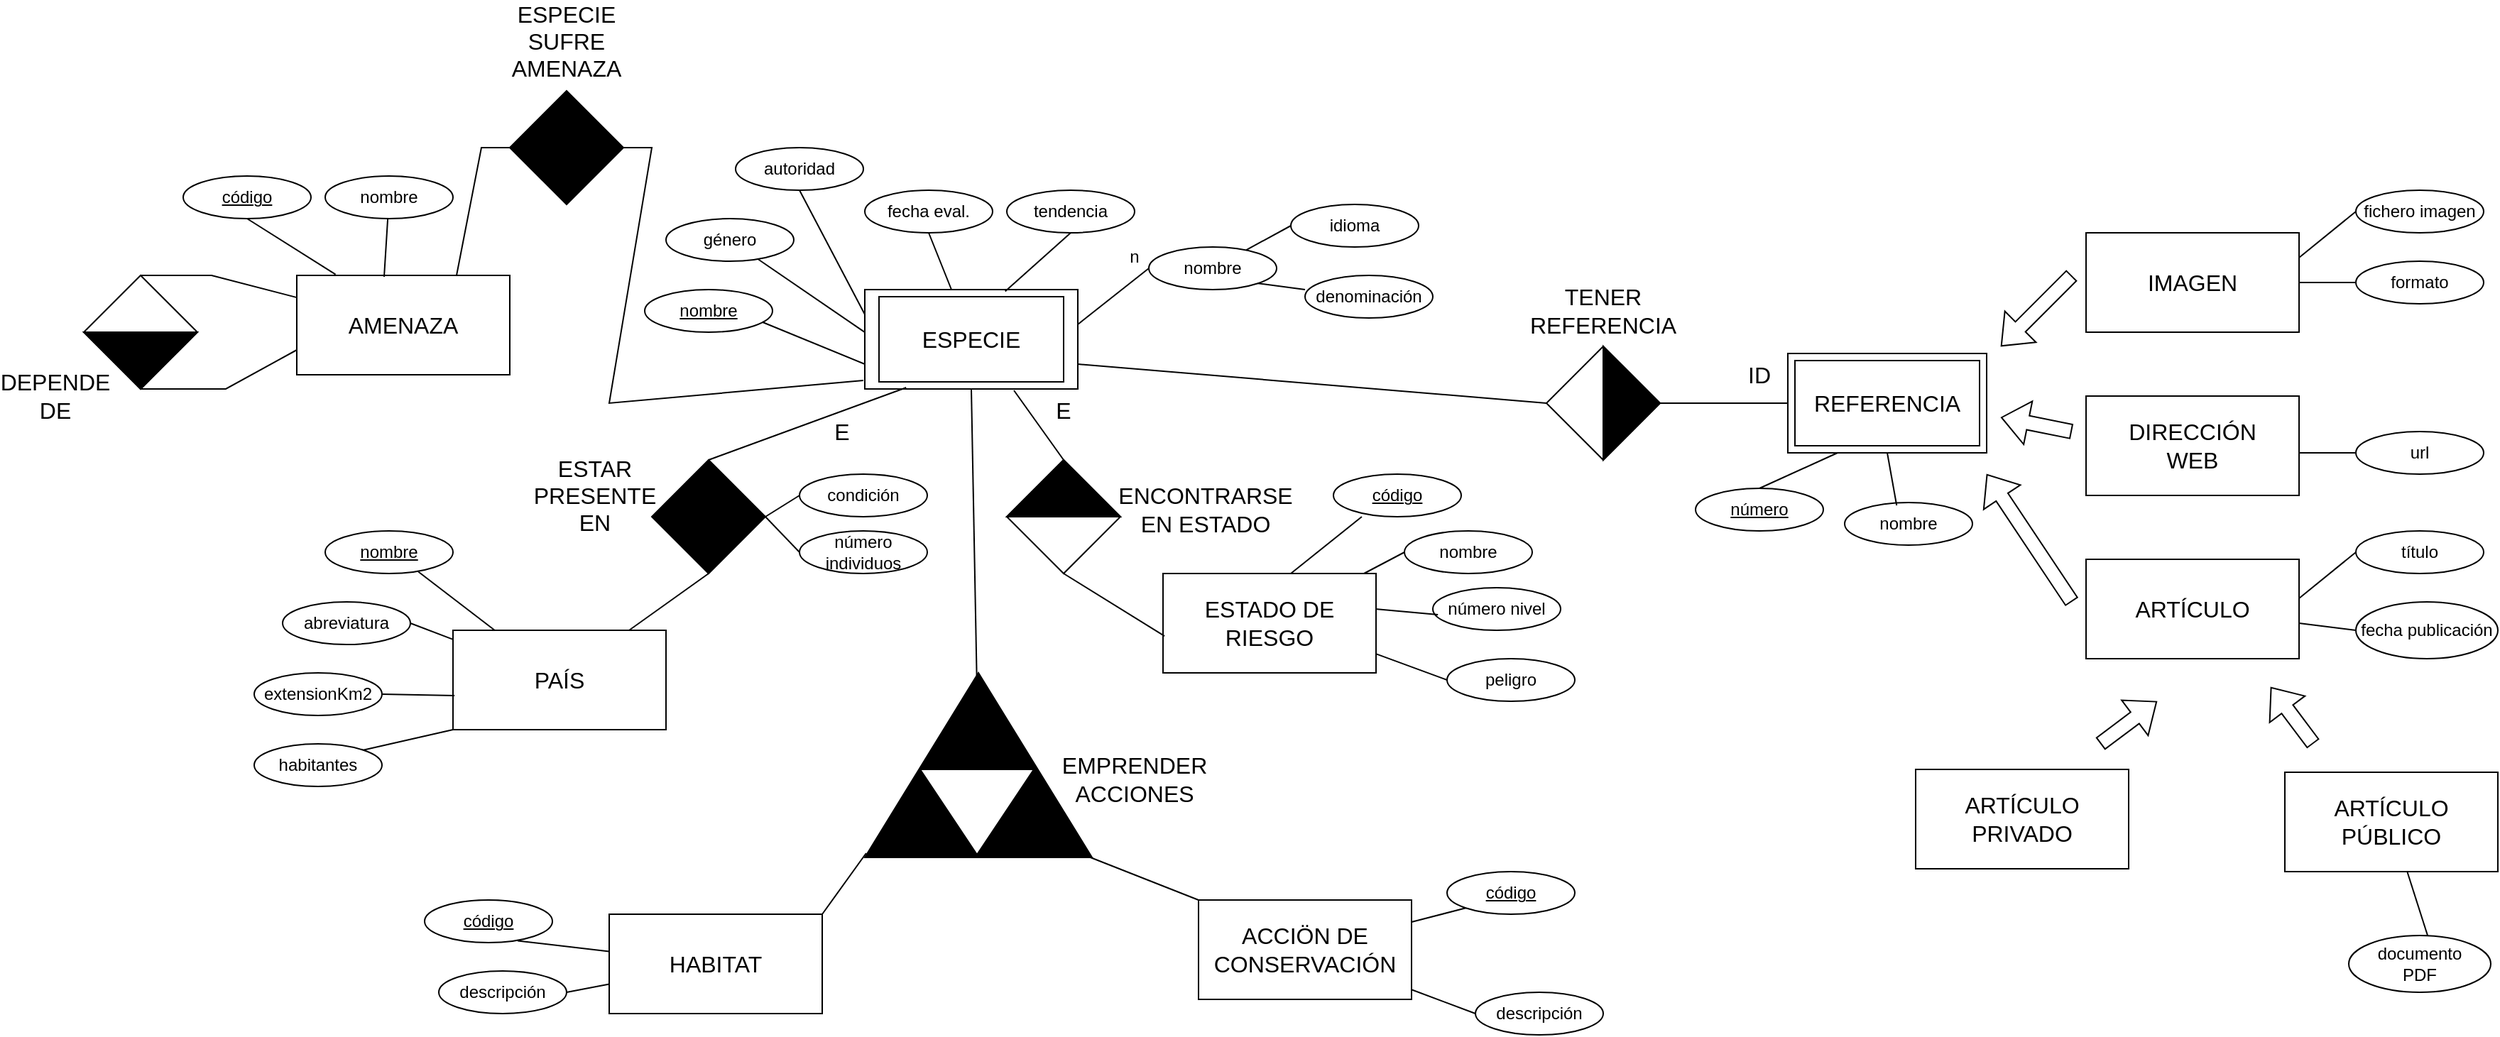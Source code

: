 <mxfile version="20.6.2" type="device"><diagram id="voGVvkTkCq9twKlCey9D" name="Página-1"><mxGraphModel dx="1679" dy="1668" grid="1" gridSize="10" guides="1" tooltips="1" connect="1" arrows="1" fold="1" page="1" pageScale="1" pageWidth="827" pageHeight="1169" math="0" shadow="0"><root><mxCell id="0"/><mxCell id="1" parent="0"/><mxCell id="-DIH_GZxEZ2sKIK6uPoa-1" value="&lt;font style=&quot;font-size: 16px;&quot;&gt;ESPECIE&lt;/font&gt;" style="rounded=0;whiteSpace=wrap;html=1;" parent="1" vertex="1"><mxGeometry x="460" y="90" width="150" height="70" as="geometry"/></mxCell><mxCell id="-DIH_GZxEZ2sKIK6uPoa-2" value="&lt;u&gt;nombre&lt;/u&gt;" style="ellipse;whiteSpace=wrap;html=1;" parent="1" vertex="1"><mxGeometry x="305" y="90" width="90" height="30" as="geometry"/></mxCell><mxCell id="-DIH_GZxEZ2sKIK6uPoa-3" value="género" style="ellipse;whiteSpace=wrap;html=1;" parent="1" vertex="1"><mxGeometry x="320" y="40" width="90" height="30" as="geometry"/></mxCell><mxCell id="-DIH_GZxEZ2sKIK6uPoa-4" value="autoridad" style="ellipse;whiteSpace=wrap;html=1;" parent="1" vertex="1"><mxGeometry x="369" y="-10" width="90" height="30" as="geometry"/></mxCell><mxCell id="-DIH_GZxEZ2sKIK6uPoa-5" value="fecha eval." style="ellipse;whiteSpace=wrap;html=1;" parent="1" vertex="1"><mxGeometry x="460" y="20" width="90" height="30" as="geometry"/></mxCell><mxCell id="-DIH_GZxEZ2sKIK6uPoa-6" value="tendencia" style="ellipse;whiteSpace=wrap;html=1;" parent="1" vertex="1"><mxGeometry x="560" y="20" width="90" height="30" as="geometry"/></mxCell><mxCell id="-DIH_GZxEZ2sKIK6uPoa-7" value="nombre" style="ellipse;whiteSpace=wrap;html=1;" parent="1" vertex="1"><mxGeometry x="660" y="60" width="90" height="30" as="geometry"/></mxCell><mxCell id="-DIH_GZxEZ2sKIK6uPoa-8" value="idioma" style="ellipse;whiteSpace=wrap;html=1;" parent="1" vertex="1"><mxGeometry x="760" y="30" width="90" height="30" as="geometry"/></mxCell><mxCell id="-DIH_GZxEZ2sKIK6uPoa-9" value="denominación" style="ellipse;whiteSpace=wrap;html=1;" parent="1" vertex="1"><mxGeometry x="770" y="80" width="90" height="30" as="geometry"/></mxCell><mxCell id="-DIH_GZxEZ2sKIK6uPoa-10" value="" style="endArrow=none;html=1;rounded=0;fontSize=16;entryX=0.92;entryY=0.763;entryDx=0;entryDy=0;exitX=0;exitY=0.75;exitDx=0;exitDy=0;entryPerimeter=0;" parent="1" source="-DIH_GZxEZ2sKIK6uPoa-1" target="-DIH_GZxEZ2sKIK6uPoa-2" edge="1"><mxGeometry width="50" height="50" relative="1" as="geometry"><mxPoint x="400" y="280" as="sourcePoint"/><mxPoint x="450" y="230" as="targetPoint"/></mxGeometry></mxCell><mxCell id="-DIH_GZxEZ2sKIK6uPoa-11" value="" style="endArrow=none;html=1;rounded=0;fontSize=16;exitX=0;exitY=0.429;exitDx=0;exitDy=0;exitPerimeter=0;" parent="1" source="-DIH_GZxEZ2sKIK6uPoa-1" target="-DIH_GZxEZ2sKIK6uPoa-3" edge="1"><mxGeometry width="50" height="50" relative="1" as="geometry"><mxPoint x="494" y="102.03" as="sourcePoint"/><mxPoint x="435" y="60" as="targetPoint"/></mxGeometry></mxCell><mxCell id="-DIH_GZxEZ2sKIK6uPoa-12" value="" style="endArrow=none;html=1;rounded=0;fontSize=16;entryX=0.5;entryY=1;entryDx=0;entryDy=0;exitX=0;exitY=0.25;exitDx=0;exitDy=0;" parent="1" source="-DIH_GZxEZ2sKIK6uPoa-1" target="-DIH_GZxEZ2sKIK6uPoa-4" edge="1"><mxGeometry width="50" height="50" relative="1" as="geometry"><mxPoint x="550" y="90" as="sourcePoint"/><mxPoint x="534.072" y="59.997" as="targetPoint"/></mxGeometry></mxCell><mxCell id="-DIH_GZxEZ2sKIK6uPoa-13" value="" style="endArrow=none;html=1;rounded=0;fontSize=16;entryX=0.5;entryY=1;entryDx=0;entryDy=0;" parent="1" source="-DIH_GZxEZ2sKIK6uPoa-1" target="-DIH_GZxEZ2sKIK6uPoa-5" edge="1"><mxGeometry width="50" height="50" relative="1" as="geometry"><mxPoint x="560" y="100" as="sourcePoint"/><mxPoint x="609.98" y="60" as="targetPoint"/></mxGeometry></mxCell><mxCell id="-DIH_GZxEZ2sKIK6uPoa-14" value="" style="endArrow=none;html=1;rounded=0;fontSize=16;entryX=0.5;entryY=1;entryDx=0;entryDy=0;exitX=0.659;exitY=0.017;exitDx=0;exitDy=0;exitPerimeter=0;" parent="1" source="-DIH_GZxEZ2sKIK6uPoa-1" target="-DIH_GZxEZ2sKIK6uPoa-6" edge="1"><mxGeometry width="50" height="50" relative="1" as="geometry"><mxPoint x="611.5" y="100" as="sourcePoint"/><mxPoint x="640" y="85" as="targetPoint"/></mxGeometry></mxCell><mxCell id="-DIH_GZxEZ2sKIK6uPoa-15" value="" style="endArrow=none;html=1;rounded=0;fontSize=16;entryX=0;entryY=0.5;entryDx=0;entryDy=0;exitX=0.999;exitY=0.352;exitDx=0;exitDy=0;exitPerimeter=0;" parent="1" source="-DIH_GZxEZ2sKIK6uPoa-1" target="-DIH_GZxEZ2sKIK6uPoa-7" edge="1"><mxGeometry width="50" height="50" relative="1" as="geometry"><mxPoint x="619.55" y="124.99" as="sourcePoint"/><mxPoint x="663.6" y="128.99" as="targetPoint"/></mxGeometry></mxCell><mxCell id="-DIH_GZxEZ2sKIK6uPoa-16" value="" style="endArrow=none;html=1;rounded=0;fontSize=16;entryX=0;entryY=0.5;entryDx=0;entryDy=0;" parent="1" source="-DIH_GZxEZ2sKIK6uPoa-7" target="-DIH_GZxEZ2sKIK6uPoa-8" edge="1"><mxGeometry width="50" height="50" relative="1" as="geometry"><mxPoint x="619.55" y="66.42" as="sourcePoint"/><mxPoint x="670" y="85" as="targetPoint"/></mxGeometry></mxCell><mxCell id="-DIH_GZxEZ2sKIK6uPoa-17" value="" style="endArrow=none;html=1;rounded=0;fontSize=16;entryX=0;entryY=0.333;entryDx=0;entryDy=0;entryPerimeter=0;exitX=1;exitY=1;exitDx=0;exitDy=0;" parent="1" source="-DIH_GZxEZ2sKIK6uPoa-7" target="-DIH_GZxEZ2sKIK6uPoa-9" edge="1"><mxGeometry width="50" height="50" relative="1" as="geometry"><mxPoint x="738.584" y="72.225" as="sourcePoint"/><mxPoint x="770.0" y="55" as="targetPoint"/></mxGeometry></mxCell><mxCell id="-DIH_GZxEZ2sKIK6uPoa-18" value="&lt;font style=&quot;font-size: 12px;&quot;&gt;n&lt;/font&gt;" style="text;html=1;strokeColor=none;fillColor=none;align=center;verticalAlign=middle;whiteSpace=wrap;rounded=0;fontSize=16;" parent="1" vertex="1"><mxGeometry x="620" y="50" width="60" height="30" as="geometry"/></mxCell><mxCell id="-DIH_GZxEZ2sKIK6uPoa-19" value="&lt;font style=&quot;font-size: 16px;&quot;&gt;ESTADO DE RIESGO&lt;/font&gt;" style="rounded=0;whiteSpace=wrap;html=1;" parent="1" vertex="1"><mxGeometry x="670" y="290" width="150" height="70" as="geometry"/></mxCell><mxCell id="-DIH_GZxEZ2sKIK6uPoa-22" value="&lt;u&gt;código&lt;/u&gt;" style="ellipse;whiteSpace=wrap;html=1;" parent="1" vertex="1"><mxGeometry x="790" y="220" width="90" height="30" as="geometry"/></mxCell><mxCell id="-DIH_GZxEZ2sKIK6uPoa-23" value="nombre" style="ellipse;whiteSpace=wrap;html=1;" parent="1" vertex="1"><mxGeometry x="840" y="260" width="90" height="30" as="geometry"/></mxCell><mxCell id="-DIH_GZxEZ2sKIK6uPoa-24" value="número nivel" style="ellipse;whiteSpace=wrap;html=1;" parent="1" vertex="1"><mxGeometry x="860" y="300" width="90" height="30" as="geometry"/></mxCell><mxCell id="-DIH_GZxEZ2sKIK6uPoa-25" value="peligro" style="ellipse;whiteSpace=wrap;html=1;" parent="1" vertex="1"><mxGeometry x="870" y="350" width="90" height="30" as="geometry"/></mxCell><mxCell id="-DIH_GZxEZ2sKIK6uPoa-30" value="" style="endArrow=none;html=1;rounded=0;fontSize=16;entryX=0.222;entryY=1;entryDx=0;entryDy=0;entryPerimeter=0;" parent="1" target="-DIH_GZxEZ2sKIK6uPoa-22" edge="1"><mxGeometry width="50" height="50" relative="1" as="geometry"><mxPoint x="760" y="290" as="sourcePoint"/><mxPoint x="744.072" y="259.997" as="targetPoint"/></mxGeometry></mxCell><mxCell id="-DIH_GZxEZ2sKIK6uPoa-31" value="" style="endArrow=none;html=1;rounded=0;fontSize=16;entryX=0;entryY=0.5;entryDx=0;entryDy=0;" parent="1" source="-DIH_GZxEZ2sKIK6uPoa-19" target="-DIH_GZxEZ2sKIK6uPoa-23" edge="1"><mxGeometry width="50" height="50" relative="1" as="geometry"><mxPoint x="770" y="300" as="sourcePoint"/><mxPoint x="819.98" y="260" as="targetPoint"/></mxGeometry></mxCell><mxCell id="-DIH_GZxEZ2sKIK6uPoa-32" value="" style="endArrow=none;html=1;rounded=0;fontSize=16;entryX=0.04;entryY=0.633;entryDx=0;entryDy=0;entryPerimeter=0;exitX=0.997;exitY=0.357;exitDx=0;exitDy=0;exitPerimeter=0;" parent="1" source="-DIH_GZxEZ2sKIK6uPoa-19" target="-DIH_GZxEZ2sKIK6uPoa-24" edge="1"><mxGeometry width="50" height="50" relative="1" as="geometry"><mxPoint x="821.5" y="300" as="sourcePoint"/><mxPoint x="850" y="285" as="targetPoint"/></mxGeometry></mxCell><mxCell id="-DIH_GZxEZ2sKIK6uPoa-33" value="" style="endArrow=none;html=1;rounded=0;fontSize=16;entryX=0;entryY=0.5;entryDx=0;entryDy=0;exitX=0.997;exitY=0.806;exitDx=0;exitDy=0;exitPerimeter=0;" parent="1" source="-DIH_GZxEZ2sKIK6uPoa-19" target="-DIH_GZxEZ2sKIK6uPoa-25" edge="1"><mxGeometry width="50" height="50" relative="1" as="geometry"><mxPoint x="829.55" y="324.99" as="sourcePoint"/><mxPoint x="873.6" y="328.99" as="targetPoint"/></mxGeometry></mxCell><mxCell id="-DIH_GZxEZ2sKIK6uPoa-37" value="" style="rhombus;whiteSpace=wrap;html=1;fontSize=12;fillColor=#FFFFFF;" parent="1" vertex="1"><mxGeometry x="560" y="210" width="80" height="80" as="geometry"/></mxCell><mxCell id="-DIH_GZxEZ2sKIK6uPoa-38" value="" style="endArrow=none;html=1;rounded=0;fontSize=12;exitX=0.5;exitY=0;exitDx=0;exitDy=0;entryX=0.7;entryY=1.014;entryDx=0;entryDy=0;entryPerimeter=0;" parent="1" source="-DIH_GZxEZ2sKIK6uPoa-37" target="-DIH_GZxEZ2sKIK6uPoa-1" edge="1"><mxGeometry width="50" height="50" relative="1" as="geometry"><mxPoint x="750" y="230" as="sourcePoint"/><mxPoint x="800" y="180" as="targetPoint"/></mxGeometry></mxCell><mxCell id="-DIH_GZxEZ2sKIK6uPoa-39" value="" style="endArrow=none;html=1;rounded=0;fontSize=12;exitX=0.007;exitY=0.629;exitDx=0;exitDy=0;exitPerimeter=0;entryX=0.5;entryY=1;entryDx=0;entryDy=0;" parent="1" source="-DIH_GZxEZ2sKIK6uPoa-19" target="-DIH_GZxEZ2sKIK6uPoa-37" edge="1"><mxGeometry width="50" height="50" relative="1" as="geometry"><mxPoint x="750" y="230" as="sourcePoint"/><mxPoint x="800" y="180" as="targetPoint"/></mxGeometry></mxCell><mxCell id="-DIH_GZxEZ2sKIK6uPoa-40" value="&lt;font style=&quot;font-size: 16px;&quot;&gt;ENCONTRARSE&lt;br&gt;EN ESTADO&lt;/font&gt;" style="text;html=1;strokeColor=none;fillColor=none;align=center;verticalAlign=middle;whiteSpace=wrap;rounded=0;fontSize=12;" parent="1" vertex="1"><mxGeometry x="670" y="230" width="60" height="30" as="geometry"/></mxCell><mxCell id="-DIH_GZxEZ2sKIK6uPoa-43" value="&lt;span style=&quot;font-size: 16px;&quot;&gt;PAÍS&lt;/span&gt;" style="rounded=0;whiteSpace=wrap;html=1;" parent="1" vertex="1"><mxGeometry x="170" y="330" width="150" height="70" as="geometry"/></mxCell><mxCell id="-DIH_GZxEZ2sKIK6uPoa-44" value="&lt;u&gt;nombre&lt;/u&gt;" style="ellipse;whiteSpace=wrap;html=1;" parent="1" vertex="1"><mxGeometry x="80" y="260" width="90" height="30" as="geometry"/></mxCell><mxCell id="-DIH_GZxEZ2sKIK6uPoa-45" value="abreviatura" style="ellipse;whiteSpace=wrap;html=1;" parent="1" vertex="1"><mxGeometry x="50" y="310" width="90" height="30" as="geometry"/></mxCell><mxCell id="-DIH_GZxEZ2sKIK6uPoa-46" value="extensionKm2" style="ellipse;whiteSpace=wrap;html=1;" parent="1" vertex="1"><mxGeometry x="30" y="360" width="90" height="30" as="geometry"/></mxCell><mxCell id="-DIH_GZxEZ2sKIK6uPoa-47" value="habitantes" style="ellipse;whiteSpace=wrap;html=1;" parent="1" vertex="1"><mxGeometry x="30" y="410" width="90" height="30" as="geometry"/></mxCell><mxCell id="-DIH_GZxEZ2sKIK6uPoa-48" value="" style="endArrow=none;html=1;rounded=0;fontSize=16;entryX=0.729;entryY=0.957;entryDx=0;entryDy=0;entryPerimeter=0;" parent="1" source="-DIH_GZxEZ2sKIK6uPoa-43" target="-DIH_GZxEZ2sKIK6uPoa-44" edge="1"><mxGeometry width="50" height="50" relative="1" as="geometry"><mxPoint x="260" y="330" as="sourcePoint"/><mxPoint x="244.072" y="299.997" as="targetPoint"/></mxGeometry></mxCell><mxCell id="-DIH_GZxEZ2sKIK6uPoa-49" value="" style="endArrow=none;html=1;rounded=0;fontSize=16;entryX=1;entryY=0.5;entryDx=0;entryDy=0;" parent="1" source="-DIH_GZxEZ2sKIK6uPoa-43" target="-DIH_GZxEZ2sKIK6uPoa-45" edge="1"><mxGeometry width="50" height="50" relative="1" as="geometry"><mxPoint x="270" y="340" as="sourcePoint"/><mxPoint x="319.98" y="300" as="targetPoint"/></mxGeometry></mxCell><mxCell id="-DIH_GZxEZ2sKIK6uPoa-50" value="" style="endArrow=none;html=1;rounded=0;fontSize=16;entryX=1;entryY=0.5;entryDx=0;entryDy=0;exitX=0.007;exitY=0.657;exitDx=0;exitDy=0;exitPerimeter=0;" parent="1" source="-DIH_GZxEZ2sKIK6uPoa-43" target="-DIH_GZxEZ2sKIK6uPoa-46" edge="1"><mxGeometry width="50" height="50" relative="1" as="geometry"><mxPoint x="321.5" y="340" as="sourcePoint"/><mxPoint x="350" y="325" as="targetPoint"/></mxGeometry></mxCell><mxCell id="-DIH_GZxEZ2sKIK6uPoa-51" value="" style="endArrow=none;html=1;rounded=0;fontSize=16;entryX=1;entryY=0;entryDx=0;entryDy=0;exitX=0;exitY=1;exitDx=0;exitDy=0;" parent="1" source="-DIH_GZxEZ2sKIK6uPoa-43" target="-DIH_GZxEZ2sKIK6uPoa-47" edge="1"><mxGeometry width="50" height="50" relative="1" as="geometry"><mxPoint x="329.55" y="364.99" as="sourcePoint"/><mxPoint x="373.6" y="368.99" as="targetPoint"/></mxGeometry></mxCell><mxCell id="-DIH_GZxEZ2sKIK6uPoa-55" value="" style="rhombus;whiteSpace=wrap;html=1;fontSize=12;fillColor=#000000;" parent="1" vertex="1"><mxGeometry x="310" y="210" width="80" height="80" as="geometry"/></mxCell><mxCell id="-DIH_GZxEZ2sKIK6uPoa-56" value="" style="endArrow=none;html=1;rounded=0;fontSize=12;exitX=0.5;exitY=0;exitDx=0;exitDy=0;entryX=0.194;entryY=0.986;entryDx=0;entryDy=0;entryPerimeter=0;" parent="1" source="-DIH_GZxEZ2sKIK6uPoa-55" target="-DIH_GZxEZ2sKIK6uPoa-1" edge="1"><mxGeometry width="50" height="50" relative="1" as="geometry"><mxPoint x="440" y="220" as="sourcePoint"/><mxPoint x="255" y="150.98" as="targetPoint"/></mxGeometry></mxCell><mxCell id="-DIH_GZxEZ2sKIK6uPoa-57" value="&lt;font style=&quot;font-size: 16px;&quot;&gt;ESTAR&lt;br&gt;PRESENTE EN&lt;/font&gt;" style="text;html=1;strokeColor=none;fillColor=none;align=center;verticalAlign=middle;whiteSpace=wrap;rounded=0;fontSize=12;" parent="1" vertex="1"><mxGeometry x="240" y="220" width="60" height="30" as="geometry"/></mxCell><mxCell id="-DIH_GZxEZ2sKIK6uPoa-60" value="" style="endArrow=none;html=1;rounded=0;fontSize=16;entryX=0.5;entryY=1;entryDx=0;entryDy=0;" parent="1" source="-DIH_GZxEZ2sKIK6uPoa-43" target="-DIH_GZxEZ2sKIK6uPoa-55" edge="1"><mxGeometry width="50" height="50" relative="1" as="geometry"><mxPoint x="280" y="370" as="sourcePoint"/><mxPoint x="330" y="320" as="targetPoint"/></mxGeometry></mxCell><mxCell id="-DIH_GZxEZ2sKIK6uPoa-61" value="condición" style="ellipse;whiteSpace=wrap;html=1;" parent="1" vertex="1"><mxGeometry x="414" y="220" width="90" height="30" as="geometry"/></mxCell><mxCell id="-DIH_GZxEZ2sKIK6uPoa-62" value="" style="endArrow=none;html=1;rounded=0;fontSize=16;entryX=0;entryY=0.5;entryDx=0;entryDy=0;exitX=1;exitY=0.5;exitDx=0;exitDy=0;" parent="1" source="-DIH_GZxEZ2sKIK6uPoa-55" target="-DIH_GZxEZ2sKIK6uPoa-61" edge="1"><mxGeometry width="50" height="50" relative="1" as="geometry"><mxPoint x="280" y="370" as="sourcePoint"/><mxPoint x="330" y="320" as="targetPoint"/></mxGeometry></mxCell><mxCell id="-DIH_GZxEZ2sKIK6uPoa-63" value="&lt;font style=&quot;font-size: 16px;&quot;&gt;AMENAZA&lt;/font&gt;" style="rounded=0;whiteSpace=wrap;html=1;" parent="1" vertex="1"><mxGeometry x="60" y="80" width="150" height="70" as="geometry"/></mxCell><mxCell id="-DIH_GZxEZ2sKIK6uPoa-64" value="&lt;u&gt;código&lt;/u&gt;" style="ellipse;whiteSpace=wrap;html=1;" parent="1" vertex="1"><mxGeometry x="-20" y="10" width="90" height="30" as="geometry"/></mxCell><mxCell id="-DIH_GZxEZ2sKIK6uPoa-65" value="nombre" style="ellipse;whiteSpace=wrap;html=1;" parent="1" vertex="1"><mxGeometry x="80" y="10" width="90" height="30" as="geometry"/></mxCell><mxCell id="-DIH_GZxEZ2sKIK6uPoa-70" value="" style="endArrow=none;html=1;rounded=0;fontSize=16;entryX=0.5;entryY=1;entryDx=0;entryDy=0;exitX=0.182;exitY=-0.01;exitDx=0;exitDy=0;exitPerimeter=0;" parent="1" source="-DIH_GZxEZ2sKIK6uPoa-63" target="-DIH_GZxEZ2sKIK6uPoa-64" edge="1"><mxGeometry width="50" height="50" relative="1" as="geometry"><mxPoint y="270" as="sourcePoint"/><mxPoint x="50" y="220" as="targetPoint"/></mxGeometry></mxCell><mxCell id="-DIH_GZxEZ2sKIK6uPoa-71" value="" style="endArrow=none;html=1;rounded=0;fontSize=16;exitX=0.41;exitY=0.014;exitDx=0;exitDy=0;exitPerimeter=0;" parent="1" source="-DIH_GZxEZ2sKIK6uPoa-63" target="-DIH_GZxEZ2sKIK6uPoa-65" edge="1"><mxGeometry width="50" height="50" relative="1" as="geometry"><mxPoint x="94" y="92.03" as="sourcePoint"/><mxPoint x="35" y="50" as="targetPoint"/></mxGeometry></mxCell><mxCell id="-DIH_GZxEZ2sKIK6uPoa-72" value="" style="endArrow=none;html=1;rounded=0;fontSize=16;entryX=0.5;entryY=0;entryDx=0;entryDy=0;" parent="1" source="-DIH_GZxEZ2sKIK6uPoa-63" target="-DIH_GZxEZ2sKIK6uPoa-77" edge="1"><mxGeometry width="50" height="50" relative="1" as="geometry"><mxPoint x="150" y="80.0" as="sourcePoint"/><mxPoint x="-30" y="60" as="targetPoint"/><Array as="points"><mxPoint y="80"/></Array></mxGeometry></mxCell><mxCell id="-DIH_GZxEZ2sKIK6uPoa-74" value="" style="endArrow=none;html=1;rounded=0;fontSize=16;entryX=0;entryY=0.75;entryDx=0;entryDy=0;exitX=1;exitY=0.5;exitDx=0;exitDy=0;" parent="1" source="-DIH_GZxEZ2sKIK6uPoa-78" target="-DIH_GZxEZ2sKIK6uPoa-63" edge="1"><mxGeometry width="50" height="50" relative="1" as="geometry"><mxPoint x="211.5" y="90" as="sourcePoint"/><mxPoint x="253.6" y="108.99" as="targetPoint"/><Array as="points"><mxPoint x="10" y="160"/></Array></mxGeometry></mxCell><mxCell id="-DIH_GZxEZ2sKIK6uPoa-77" value="" style="rhombus;whiteSpace=wrap;html=1;fontSize=16;fillColor=#FFFFFF;" parent="1" vertex="1"><mxGeometry x="-90" y="80" width="80" height="80" as="geometry"/></mxCell><mxCell id="-DIH_GZxEZ2sKIK6uPoa-78" value="" style="triangle;whiteSpace=wrap;html=1;fontSize=16;fillColor=#000000;direction=south;" parent="1" vertex="1"><mxGeometry x="-90" y="120" width="80" height="40" as="geometry"/></mxCell><mxCell id="-DIH_GZxEZ2sKIK6uPoa-79" value="&lt;font style=&quot;font-size: 16px;&quot;&gt;DEPENDE&lt;br&gt;DE&lt;/font&gt;" style="text;html=1;strokeColor=none;fillColor=none;align=center;verticalAlign=middle;whiteSpace=wrap;rounded=0;fontSize=12;" parent="1" vertex="1"><mxGeometry x="-140" y="150" width="60" height="30" as="geometry"/></mxCell><mxCell id="-DIH_GZxEZ2sKIK6uPoa-80" value="&lt;span style=&quot;font-size: 16px;&quot;&gt;HABITAT&lt;/span&gt;" style="rounded=0;whiteSpace=wrap;html=1;" parent="1" vertex="1"><mxGeometry x="280" y="530" width="150" height="70" as="geometry"/></mxCell><mxCell id="-DIH_GZxEZ2sKIK6uPoa-81" value="&lt;u&gt;código&lt;/u&gt;" style="ellipse;whiteSpace=wrap;html=1;" parent="1" vertex="1"><mxGeometry x="150" y="520" width="90" height="30" as="geometry"/></mxCell><mxCell id="-DIH_GZxEZ2sKIK6uPoa-82" value="descripción" style="ellipse;whiteSpace=wrap;html=1;" parent="1" vertex="1"><mxGeometry x="160" y="570" width="90" height="30" as="geometry"/></mxCell><mxCell id="-DIH_GZxEZ2sKIK6uPoa-85" value="" style="endArrow=none;html=1;rounded=0;fontSize=16;entryX=0.729;entryY=0.957;entryDx=0;entryDy=0;entryPerimeter=0;" parent="1" source="-DIH_GZxEZ2sKIK6uPoa-80" target="-DIH_GZxEZ2sKIK6uPoa-81" edge="1"><mxGeometry width="50" height="50" relative="1" as="geometry"><mxPoint x="370" y="530" as="sourcePoint"/><mxPoint x="354.072" y="499.997" as="targetPoint"/></mxGeometry></mxCell><mxCell id="-DIH_GZxEZ2sKIK6uPoa-86" value="" style="endArrow=none;html=1;rounded=0;fontSize=16;entryX=1;entryY=0.5;entryDx=0;entryDy=0;" parent="1" source="-DIH_GZxEZ2sKIK6uPoa-80" target="-DIH_GZxEZ2sKIK6uPoa-82" edge="1"><mxGeometry width="50" height="50" relative="1" as="geometry"><mxPoint x="380" y="540" as="sourcePoint"/><mxPoint x="429.98" y="500" as="targetPoint"/></mxGeometry></mxCell><mxCell id="-DIH_GZxEZ2sKIK6uPoa-89" value="&lt;span style=&quot;font-size: 16px;&quot;&gt;ACCIÖN DE&lt;br&gt;CONSERVACIÓN&lt;br&gt;&lt;/span&gt;" style="rounded=0;whiteSpace=wrap;html=1;" parent="1" vertex="1"><mxGeometry x="695" y="520" width="150" height="70" as="geometry"/></mxCell><mxCell id="-DIH_GZxEZ2sKIK6uPoa-90" value="&lt;u&gt;código&lt;/u&gt;" style="ellipse;whiteSpace=wrap;html=1;" parent="1" vertex="1"><mxGeometry x="870" y="500" width="90" height="30" as="geometry"/></mxCell><mxCell id="-DIH_GZxEZ2sKIK6uPoa-91" value="descripción" style="ellipse;whiteSpace=wrap;html=1;" parent="1" vertex="1"><mxGeometry x="890" y="585" width="90" height="30" as="geometry"/></mxCell><mxCell id="-DIH_GZxEZ2sKIK6uPoa-92" value="" style="endArrow=none;html=1;rounded=0;fontSize=16;entryX=0;entryY=1;entryDx=0;entryDy=0;" parent="1" source="-DIH_GZxEZ2sKIK6uPoa-89" target="-DIH_GZxEZ2sKIK6uPoa-90" edge="1"><mxGeometry width="50" height="50" relative="1" as="geometry"><mxPoint x="785" y="520" as="sourcePoint"/><mxPoint x="769.072" y="489.997" as="targetPoint"/></mxGeometry></mxCell><mxCell id="-DIH_GZxEZ2sKIK6uPoa-93" value="" style="endArrow=none;html=1;rounded=0;fontSize=16;entryX=0;entryY=0.5;entryDx=0;entryDy=0;" parent="1" source="-DIH_GZxEZ2sKIK6uPoa-89" target="-DIH_GZxEZ2sKIK6uPoa-91" edge="1"><mxGeometry width="50" height="50" relative="1" as="geometry"><mxPoint x="795" y="530" as="sourcePoint"/><mxPoint x="844.98" y="490" as="targetPoint"/></mxGeometry></mxCell><mxCell id="-DIH_GZxEZ2sKIK6uPoa-94" value="" style="triangle;whiteSpace=wrap;html=1;fontSize=16;fillColor=#000000;direction=north;" parent="1" vertex="1"><mxGeometry x="460" y="360" width="160" height="130" as="geometry"/></mxCell><mxCell id="-DIH_GZxEZ2sKIK6uPoa-95" value="" style="endArrow=none;html=1;rounded=0;fontSize=12;entryX=0.5;entryY=1;entryDx=0;entryDy=0;" parent="1" source="-DIH_GZxEZ2sKIK6uPoa-94" target="-DIH_GZxEZ2sKIK6uPoa-1" edge="1"><mxGeometry width="50" height="50" relative="1" as="geometry"><mxPoint x="360" y="220" as="sourcePoint"/><mxPoint x="499.1" y="169.02" as="targetPoint"/></mxGeometry></mxCell><mxCell id="-DIH_GZxEZ2sKIK6uPoa-98" value="" style="endArrow=none;html=1;rounded=0;fontSize=16;exitX=1;exitY=0;exitDx=0;exitDy=0;entryX=0.023;entryY=0.006;entryDx=0;entryDy=0;entryPerimeter=0;" parent="1" source="-DIH_GZxEZ2sKIK6uPoa-80" target="-DIH_GZxEZ2sKIK6uPoa-94" edge="1"><mxGeometry width="50" height="50" relative="1" as="geometry"><mxPoint x="550" y="410" as="sourcePoint"/><mxPoint x="470" y="490" as="targetPoint"/></mxGeometry></mxCell><mxCell id="-DIH_GZxEZ2sKIK6uPoa-99" value="" style="endArrow=none;html=1;rounded=0;fontSize=16;entryX=0;entryY=0;entryDx=0;entryDy=0;exitX=0;exitY=0.993;exitDx=0;exitDy=0;exitPerimeter=0;" parent="1" source="-DIH_GZxEZ2sKIK6uPoa-94" target="-DIH_GZxEZ2sKIK6uPoa-89" edge="1"><mxGeometry width="50" height="50" relative="1" as="geometry"><mxPoint x="550" y="410" as="sourcePoint"/><mxPoint x="600" y="360" as="targetPoint"/></mxGeometry></mxCell><mxCell id="-DIH_GZxEZ2sKIK6uPoa-100" value="" style="triangle;whiteSpace=wrap;html=1;fontSize=16;fillColor=#FFFFFF;direction=south;" parent="1" vertex="1"><mxGeometry x="499" y="428" width="80" height="60" as="geometry"/></mxCell><mxCell id="-DIH_GZxEZ2sKIK6uPoa-102" value="&lt;font style=&quot;font-size: 16px;&quot;&gt;EMPRENDER&lt;br&gt;ACCIONES&lt;/font&gt;" style="text;html=1;strokeColor=none;fillColor=none;align=center;verticalAlign=middle;whiteSpace=wrap;rounded=0;fontSize=12;" parent="1" vertex="1"><mxGeometry x="620" y="420" width="60" height="30" as="geometry"/></mxCell><mxCell id="-DIH_GZxEZ2sKIK6uPoa-105" value="número&lt;br&gt;individuos" style="ellipse;whiteSpace=wrap;html=1;" parent="1" vertex="1"><mxGeometry x="414" y="260" width="90" height="30" as="geometry"/></mxCell><mxCell id="-DIH_GZxEZ2sKIK6uPoa-106" value="" style="endArrow=none;html=1;rounded=0;fontSize=16;entryX=0;entryY=0.5;entryDx=0;entryDy=0;" parent="1" target="-DIH_GZxEZ2sKIK6uPoa-105" edge="1"><mxGeometry width="50" height="50" relative="1" as="geometry"><mxPoint x="390" y="250" as="sourcePoint"/><mxPoint x="330" y="360" as="targetPoint"/></mxGeometry></mxCell><mxCell id="-DIH_GZxEZ2sKIK6uPoa-107" value="REFERENCIA" style="shape=ext;margin=3;double=1;whiteSpace=wrap;html=1;align=center;shadow=0;fontSize=16;fillColor=#FFFFFF;" parent="1" vertex="1"><mxGeometry x="1110" y="135" width="140" height="70" as="geometry"/></mxCell><mxCell id="-DIH_GZxEZ2sKIK6uPoa-108" value="" style="rhombus;whiteSpace=wrap;html=1;shadow=0;fontSize=16;fillColor=#FFFFFF;" parent="1" vertex="1"><mxGeometry x="940" y="130" width="80" height="80" as="geometry"/></mxCell><mxCell id="-DIH_GZxEZ2sKIK6uPoa-109" value="" style="endArrow=none;html=1;rounded=0;fontSize=16;exitX=1;exitY=0.75;exitDx=0;exitDy=0;entryX=0;entryY=0.5;entryDx=0;entryDy=0;" parent="1" source="-DIH_GZxEZ2sKIK6uPoa-1" target="-DIH_GZxEZ2sKIK6uPoa-108" edge="1"><mxGeometry width="50" height="50" relative="1" as="geometry"><mxPoint x="1030" y="210" as="sourcePoint"/><mxPoint x="1080" y="160" as="targetPoint"/></mxGeometry></mxCell><mxCell id="-DIH_GZxEZ2sKIK6uPoa-110" value="" style="endArrow=none;html=1;rounded=0;fontSize=16;entryX=0;entryY=0.5;entryDx=0;entryDy=0;exitX=1;exitY=0.5;exitDx=0;exitDy=0;" parent="1" source="-DIH_GZxEZ2sKIK6uPoa-108" target="-DIH_GZxEZ2sKIK6uPoa-107" edge="1"><mxGeometry width="50" height="50" relative="1" as="geometry"><mxPoint x="1030" y="210" as="sourcePoint"/><mxPoint x="1080" y="160" as="targetPoint"/></mxGeometry></mxCell><mxCell id="-DIH_GZxEZ2sKIK6uPoa-111" value="" style="triangle;whiteSpace=wrap;html=1;shadow=0;fontSize=16;fillColor=#000000;" parent="1" vertex="1"><mxGeometry x="980" y="130" width="40" height="80" as="geometry"/></mxCell><mxCell id="-DIH_GZxEZ2sKIK6uPoa-112" value="ID" style="text;html=1;strokeColor=none;fillColor=none;align=center;verticalAlign=middle;whiteSpace=wrap;rounded=0;shadow=0;fontSize=16;" parent="1" vertex="1"><mxGeometry x="1060" y="135" width="60" height="30" as="geometry"/></mxCell><mxCell id="-DIH_GZxEZ2sKIK6uPoa-113" value="&lt;u&gt;número&lt;/u&gt;" style="ellipse;whiteSpace=wrap;html=1;" parent="1" vertex="1"><mxGeometry x="1045" y="230" width="90" height="30" as="geometry"/></mxCell><mxCell id="-DIH_GZxEZ2sKIK6uPoa-114" value="" style="endArrow=none;html=1;rounded=0;fontSize=16;entryX=0.25;entryY=1;entryDx=0;entryDy=0;exitX=0.5;exitY=0;exitDx=0;exitDy=0;" parent="1" source="-DIH_GZxEZ2sKIK6uPoa-113" target="-DIH_GZxEZ2sKIK6uPoa-107" edge="1"><mxGeometry width="50" height="50" relative="1" as="geometry"><mxPoint x="821.5" y="300" as="sourcePoint"/><mxPoint x="850" y="285" as="targetPoint"/></mxGeometry></mxCell><mxCell id="-DIH_GZxEZ2sKIK6uPoa-115" value="&lt;font style=&quot;font-size: 16px;&quot;&gt;IMAGEN&lt;/font&gt;" style="rounded=0;whiteSpace=wrap;html=1;" parent="1" vertex="1"><mxGeometry x="1320" y="50" width="150" height="70" as="geometry"/></mxCell><mxCell id="-DIH_GZxEZ2sKIK6uPoa-116" value="&lt;font style=&quot;font-size: 16px;&quot;&gt;DIRECCIÓN&lt;br&gt;WEB&lt;br&gt;&lt;/font&gt;" style="rounded=0;whiteSpace=wrap;html=1;" parent="1" vertex="1"><mxGeometry x="1320" y="165" width="150" height="70" as="geometry"/></mxCell><mxCell id="-DIH_GZxEZ2sKIK6uPoa-117" value="&lt;font style=&quot;font-size: 16px;&quot;&gt;ARTÍCULO&lt;br&gt;&lt;/font&gt;" style="rounded=0;whiteSpace=wrap;html=1;" parent="1" vertex="1"><mxGeometry x="1320" y="280" width="150" height="70" as="geometry"/></mxCell><mxCell id="-DIH_GZxEZ2sKIK6uPoa-118" value="" style="shape=flexArrow;endArrow=classic;html=1;rounded=0;fontSize=16;" parent="1" edge="1"><mxGeometry width="50" height="50" relative="1" as="geometry"><mxPoint x="1310" y="80" as="sourcePoint"/><mxPoint x="1260" y="130" as="targetPoint"/></mxGeometry></mxCell><mxCell id="-DIH_GZxEZ2sKIK6uPoa-121" value="" style="shape=flexArrow;endArrow=classic;html=1;rounded=0;fontSize=16;" parent="1" edge="1"><mxGeometry width="50" height="50" relative="1" as="geometry"><mxPoint x="1310" y="190" as="sourcePoint"/><mxPoint x="1260" y="180" as="targetPoint"/></mxGeometry></mxCell><mxCell id="-DIH_GZxEZ2sKIK6uPoa-122" value="" style="shape=flexArrow;endArrow=classic;html=1;rounded=0;fontSize=16;" parent="1" edge="1"><mxGeometry width="50" height="50" relative="1" as="geometry"><mxPoint x="1310" y="310" as="sourcePoint"/><mxPoint x="1250" y="220" as="targetPoint"/></mxGeometry></mxCell><mxCell id="-DIH_GZxEZ2sKIK6uPoa-123" value="fichero imagen" style="ellipse;whiteSpace=wrap;html=1;" parent="1" vertex="1"><mxGeometry x="1510" y="20" width="90" height="30" as="geometry"/></mxCell><mxCell id="-DIH_GZxEZ2sKIK6uPoa-124" value="formato" style="ellipse;whiteSpace=wrap;html=1;" parent="1" vertex="1"><mxGeometry x="1510" y="70" width="90" height="30" as="geometry"/></mxCell><mxCell id="-DIH_GZxEZ2sKIK6uPoa-125" value="" style="endArrow=none;html=1;rounded=0;fontSize=16;entryX=0;entryY=0.5;entryDx=0;entryDy=0;exitX=1;exitY=0.25;exitDx=0;exitDy=0;" parent="1" source="-DIH_GZxEZ2sKIK6uPoa-115" target="-DIH_GZxEZ2sKIK6uPoa-123" edge="1"><mxGeometry width="50" height="50" relative="1" as="geometry"><mxPoint x="1100" y="190" as="sourcePoint"/><mxPoint x="1150" y="140" as="targetPoint"/></mxGeometry></mxCell><mxCell id="-DIH_GZxEZ2sKIK6uPoa-126" value="" style="endArrow=none;html=1;rounded=0;fontSize=16;entryX=0;entryY=0.5;entryDx=0;entryDy=0;exitX=1;exitY=0.5;exitDx=0;exitDy=0;" parent="1" source="-DIH_GZxEZ2sKIK6uPoa-115" target="-DIH_GZxEZ2sKIK6uPoa-124" edge="1"><mxGeometry width="50" height="50" relative="1" as="geometry"><mxPoint x="1480" y="77.5" as="sourcePoint"/><mxPoint x="1521.53" y="52.68" as="targetPoint"/></mxGeometry></mxCell><mxCell id="-DIH_GZxEZ2sKIK6uPoa-127" value="url" style="ellipse;whiteSpace=wrap;html=1;" parent="1" vertex="1"><mxGeometry x="1510" y="190" width="90" height="30" as="geometry"/></mxCell><mxCell id="-DIH_GZxEZ2sKIK6uPoa-128" value="" style="endArrow=none;html=1;rounded=0;fontSize=16;entryX=0;entryY=0.5;entryDx=0;entryDy=0;exitX=1;exitY=0.5;exitDx=0;exitDy=0;" parent="1" target="-DIH_GZxEZ2sKIK6uPoa-127" edge="1"><mxGeometry width="50" height="50" relative="1" as="geometry"><mxPoint x="1470" y="205" as="sourcePoint"/><mxPoint x="1521.53" y="172.68" as="targetPoint"/></mxGeometry></mxCell><mxCell id="-DIH_GZxEZ2sKIK6uPoa-129" value="título" style="ellipse;whiteSpace=wrap;html=1;" parent="1" vertex="1"><mxGeometry x="1510" y="260" width="90" height="30" as="geometry"/></mxCell><mxCell id="-DIH_GZxEZ2sKIK6uPoa-130" value="fecha publicación" style="ellipse;whiteSpace=wrap;html=1;" parent="1" vertex="1"><mxGeometry x="1510" y="310" width="100" height="40" as="geometry"/></mxCell><mxCell id="-DIH_GZxEZ2sKIK6uPoa-131" value="" style="endArrow=none;html=1;rounded=0;fontSize=16;entryX=0;entryY=0.5;entryDx=0;entryDy=0;exitX=1;exitY=0.25;exitDx=0;exitDy=0;" parent="1" target="-DIH_GZxEZ2sKIK6uPoa-129" edge="1"><mxGeometry width="50" height="50" relative="1" as="geometry"><mxPoint x="1470" y="307.5" as="sourcePoint"/><mxPoint x="1150" y="380" as="targetPoint"/></mxGeometry></mxCell><mxCell id="-DIH_GZxEZ2sKIK6uPoa-132" value="" style="endArrow=none;html=1;rounded=0;fontSize=16;entryX=0;entryY=0.5;entryDx=0;entryDy=0;exitX=1;exitY=0.5;exitDx=0;exitDy=0;" parent="1" target="-DIH_GZxEZ2sKIK6uPoa-130" edge="1"><mxGeometry width="50" height="50" relative="1" as="geometry"><mxPoint x="1470" y="325" as="sourcePoint"/><mxPoint x="1521.53" y="292.68" as="targetPoint"/></mxGeometry></mxCell><mxCell id="-DIH_GZxEZ2sKIK6uPoa-133" value="&lt;font style=&quot;font-size: 16px;&quot;&gt;ARTÍCULO&lt;br&gt;PRIVADO&lt;br&gt;&lt;/font&gt;" style="rounded=0;whiteSpace=wrap;html=1;" parent="1" vertex="1"><mxGeometry x="1200" y="428" width="150" height="70" as="geometry"/></mxCell><mxCell id="-DIH_GZxEZ2sKIK6uPoa-134" value="&lt;font style=&quot;font-size: 16px;&quot;&gt;ARTÍCULO&lt;br&gt;PÚBLICO&lt;br&gt;&lt;/font&gt;" style="rounded=0;whiteSpace=wrap;html=1;" parent="1" vertex="1"><mxGeometry x="1460" y="430" width="150" height="70" as="geometry"/></mxCell><mxCell id="-DIH_GZxEZ2sKIK6uPoa-135" value="" style="shape=flexArrow;endArrow=classic;html=1;rounded=0;fontSize=16;" parent="1" edge="1"><mxGeometry width="50" height="50" relative="1" as="geometry"><mxPoint x="1330" y="410" as="sourcePoint"/><mxPoint x="1370" y="380" as="targetPoint"/></mxGeometry></mxCell><mxCell id="-DIH_GZxEZ2sKIK6uPoa-136" value="" style="shape=flexArrow;endArrow=classic;html=1;rounded=0;fontSize=16;" parent="1" edge="1"><mxGeometry width="50" height="50" relative="1" as="geometry"><mxPoint x="1480" y="410" as="sourcePoint"/><mxPoint x="1450" y="370" as="targetPoint"/></mxGeometry></mxCell><mxCell id="-DIH_GZxEZ2sKIK6uPoa-137" value="documento&lt;br&gt;PDF" style="ellipse;whiteSpace=wrap;html=1;" parent="1" vertex="1"><mxGeometry x="1505" y="545" width="100" height="40" as="geometry"/></mxCell><mxCell id="-DIH_GZxEZ2sKIK6uPoa-138" value="" style="endArrow=none;html=1;rounded=0;fontSize=16;exitX=0.556;exitY=0.007;exitDx=0;exitDy=0;exitPerimeter=0;" parent="1" source="-DIH_GZxEZ2sKIK6uPoa-137" target="-DIH_GZxEZ2sKIK6uPoa-134" edge="1"><mxGeometry width="50" height="50" relative="1" as="geometry"><mxPoint x="1560" y="540" as="sourcePoint"/><mxPoint x="1670" y="400" as="targetPoint"/></mxGeometry></mxCell><mxCell id="-DIH_GZxEZ2sKIK6uPoa-139" value="" style="triangle;whiteSpace=wrap;html=1;shadow=0;fontSize=16;fillColor=#000000;direction=north;" parent="1" vertex="1"><mxGeometry x="560" y="210" width="80" height="40" as="geometry"/></mxCell><mxCell id="-DIH_GZxEZ2sKIK6uPoa-140" value="&lt;font style=&quot;font-size: 16px;&quot;&gt;TENER&lt;br&gt;REFERENCIA&lt;/font&gt;" style="text;html=1;strokeColor=none;fillColor=none;align=center;verticalAlign=middle;whiteSpace=wrap;rounded=0;fontSize=12;" parent="1" vertex="1"><mxGeometry x="950" y="90" width="60" height="30" as="geometry"/></mxCell><mxCell id="ncNpY6C9ZYAsQEKnhvBV-1" value="" style="rhombus;whiteSpace=wrap;html=1;fontSize=12;fillColor=#000000;" parent="1" vertex="1"><mxGeometry x="210" y="-50" width="80" height="80" as="geometry"/></mxCell><mxCell id="ncNpY6C9ZYAsQEKnhvBV-2" value="" style="endArrow=none;html=1;rounded=0;fontSize=12;exitX=0.75;exitY=0;exitDx=0;exitDy=0;entryX=0;entryY=0.5;entryDx=0;entryDy=0;" parent="1" source="-DIH_GZxEZ2sKIK6uPoa-63" target="ncNpY6C9ZYAsQEKnhvBV-1" edge="1"><mxGeometry width="50" height="50" relative="1" as="geometry"><mxPoint x="360" y="220" as="sourcePoint"/><mxPoint x="499.1" y="169.02" as="targetPoint"/><Array as="points"><mxPoint x="190" y="-10"/></Array></mxGeometry></mxCell><mxCell id="ncNpY6C9ZYAsQEKnhvBV-3" value="" style="endArrow=none;html=1;rounded=0;entryX=1;entryY=0.5;entryDx=0;entryDy=0;exitX=-0.007;exitY=0.914;exitDx=0;exitDy=0;exitPerimeter=0;" parent="1" source="-DIH_GZxEZ2sKIK6uPoa-1" target="ncNpY6C9ZYAsQEKnhvBV-1" edge="1"><mxGeometry width="50" height="50" relative="1" as="geometry"><mxPoint x="210" y="190" as="sourcePoint"/><mxPoint x="260" y="140" as="targetPoint"/><Array as="points"><mxPoint x="280" y="170"/><mxPoint x="310" y="-10"/></Array></mxGeometry></mxCell><mxCell id="ncNpY6C9ZYAsQEKnhvBV-4" value="&lt;span style=&quot;font-size: 16px;&quot;&gt;ESPECIE SUFRE AMENAZA&lt;/span&gt;" style="text;html=1;strokeColor=none;fillColor=none;align=center;verticalAlign=middle;whiteSpace=wrap;rounded=0;fontSize=12;" parent="1" vertex="1"><mxGeometry x="220" y="-100" width="60" height="30" as="geometry"/></mxCell><mxCell id="kdI9Wv6QLsTg7bCRgfRI-1" value="nombre" style="ellipse;whiteSpace=wrap;html=1;" parent="1" vertex="1"><mxGeometry x="1150" y="240" width="90" height="30" as="geometry"/></mxCell><mxCell id="kdI9Wv6QLsTg7bCRgfRI-4" value="" style="endArrow=none;html=1;rounded=0;fontSize=16;entryX=0.5;entryY=1;entryDx=0;entryDy=0;exitX=0.407;exitY=0.067;exitDx=0;exitDy=0;exitPerimeter=0;" parent="1" source="kdI9Wv6QLsTg7bCRgfRI-1" target="-DIH_GZxEZ2sKIK6uPoa-107" edge="1"><mxGeometry width="50" height="50" relative="1" as="geometry"><mxPoint x="1100" y="240" as="sourcePoint"/><mxPoint x="1155" y="215" as="targetPoint"/></mxGeometry></mxCell><mxCell id="OyMVGY63vLwJZ8sBaYzF-1" value="" style="rounded=0;whiteSpace=wrap;html=1;fillColor=none;" parent="1" vertex="1"><mxGeometry x="470" y="95" width="130" height="60" as="geometry"/></mxCell><mxCell id="OyMVGY63vLwJZ8sBaYzF-2" value="E" style="text;html=1;strokeColor=none;fillColor=none;align=center;verticalAlign=middle;whiteSpace=wrap;rounded=0;shadow=0;fontSize=16;" parent="1" vertex="1"><mxGeometry x="570" y="160" width="60" height="30" as="geometry"/></mxCell><mxCell id="OyMVGY63vLwJZ8sBaYzF-3" value="E" style="text;html=1;strokeColor=none;fillColor=none;align=center;verticalAlign=middle;whiteSpace=wrap;rounded=0;shadow=0;fontSize=16;" parent="1" vertex="1"><mxGeometry x="429" y="175" width="30" height="30" as="geometry"/></mxCell></root></mxGraphModel></diagram></mxfile>
